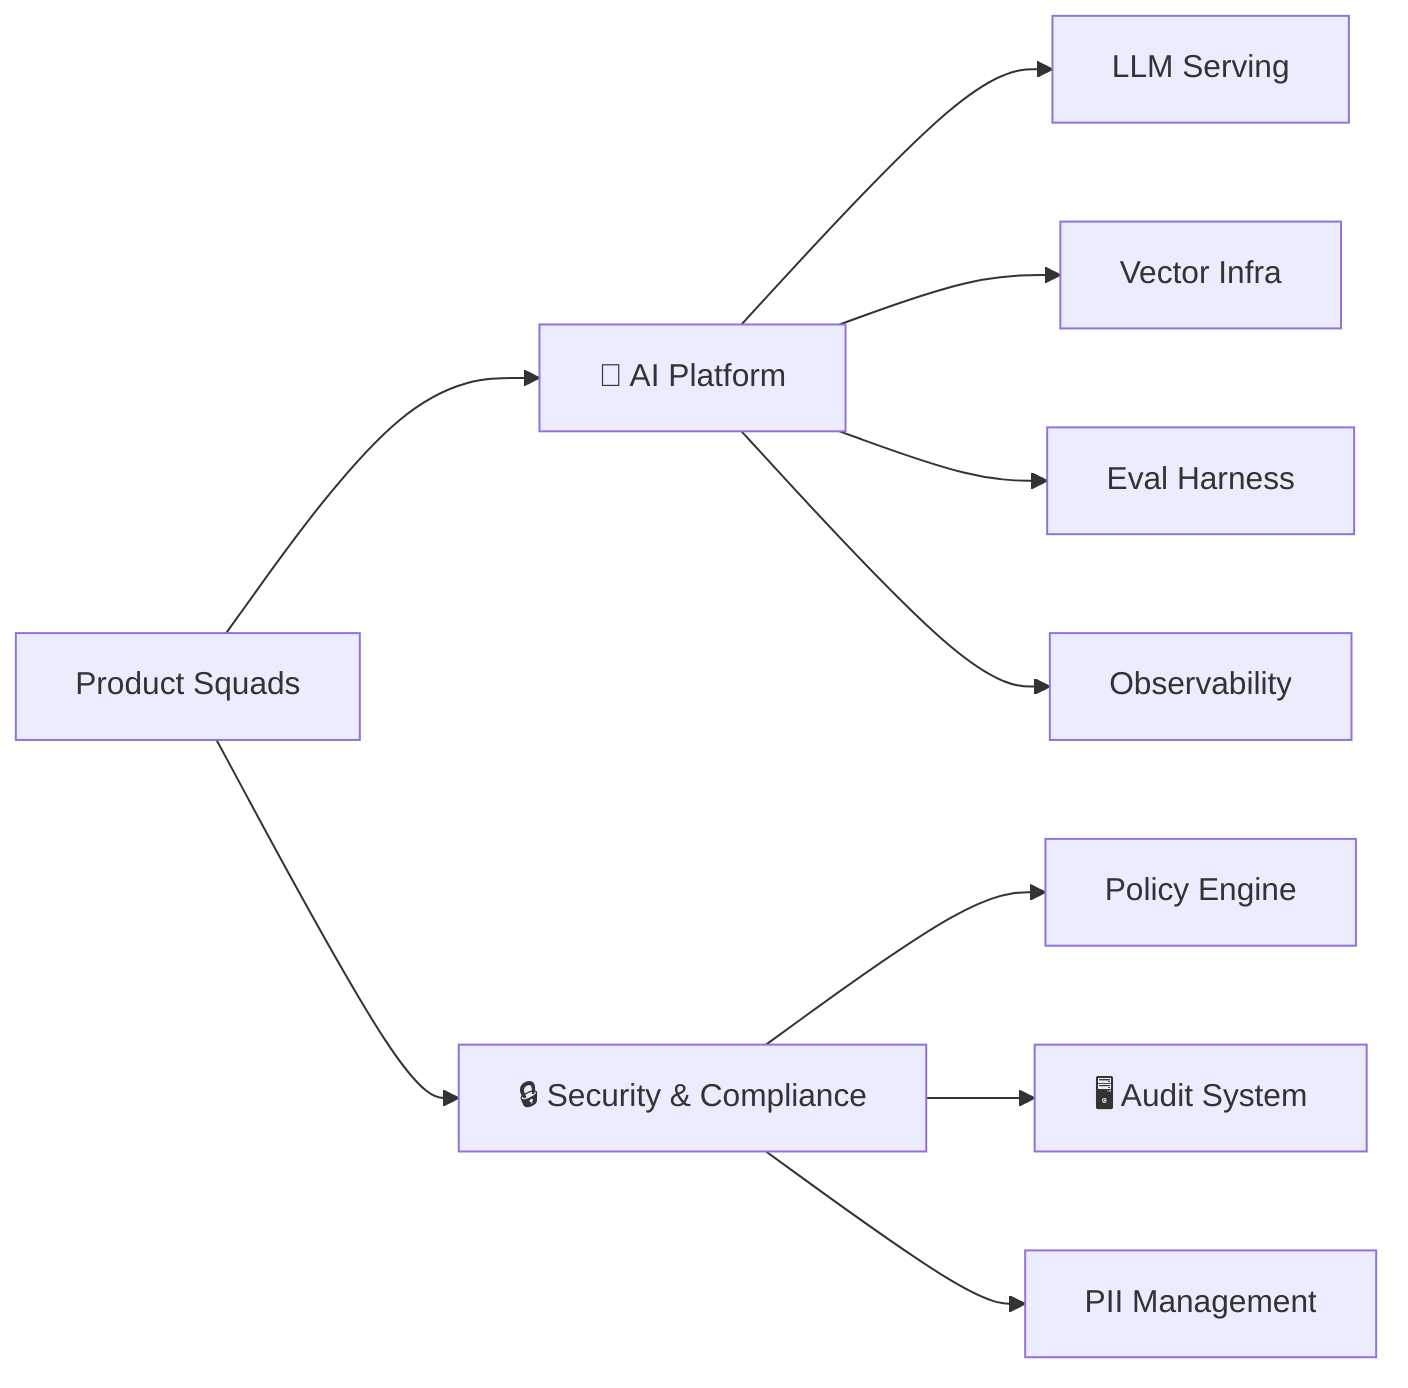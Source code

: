 %% Enhanced ai-roles-workflows-comprehensive_diagram_2.mmd with better fonts and colors
%% Generated by enhance_mermaid_diagrams.py

graph LR
classDef primary fill:#e8f4fd,stroke:#1976d2,stroke-width:3px,color:#0d47a1,font-size:14px,font-weight:bold
classDef secondary fill:#f3e5f5,stroke:#7b1fa2,stroke-width:3px,color:#4a148c,font-size:13px,font-weight:bold
classDef success fill:#e8f5e8,stroke:#388e3c,stroke-width:3px,color:#1b5e20,font-size:13px,font-weight:bold
classDef warning fill:#fff3e0,stroke:#f57c00,stroke-width:3px,color:#e65100,font-size:13px,font-weight:bold
classDef danger fill:#ffebee,stroke:#c62828,stroke-width:3px,color:#b71c1c,font-size:13px,font-weight:bold
classDef info fill:#e0f2f1,stroke:#00695c,stroke-width:3px,color:#004d40,font-size:13px,font-weight:bold
classDef light fill:#fff8e1,stroke:#fbc02d,stroke-width:3px,color:#f57f17,font-size:13px,font-weight:bold
    
    squads["Product Squads"]:::squad --> platform["🤖 AI Platform"]:::platform
    platform --> LLM["LLM Serving"]
    platform --> VDB["Vector Infra"]
    platform --> EVAL["Eval Harness"]
    platform --> OBS["Observability"]
    
    squads --> security["🔒 Security & Compliance"]:::security
    security --> POLICY["Policy Engine"]
    security --> AUDIT["🖥️ Audit System"]
    security --> PII["PII Management"]